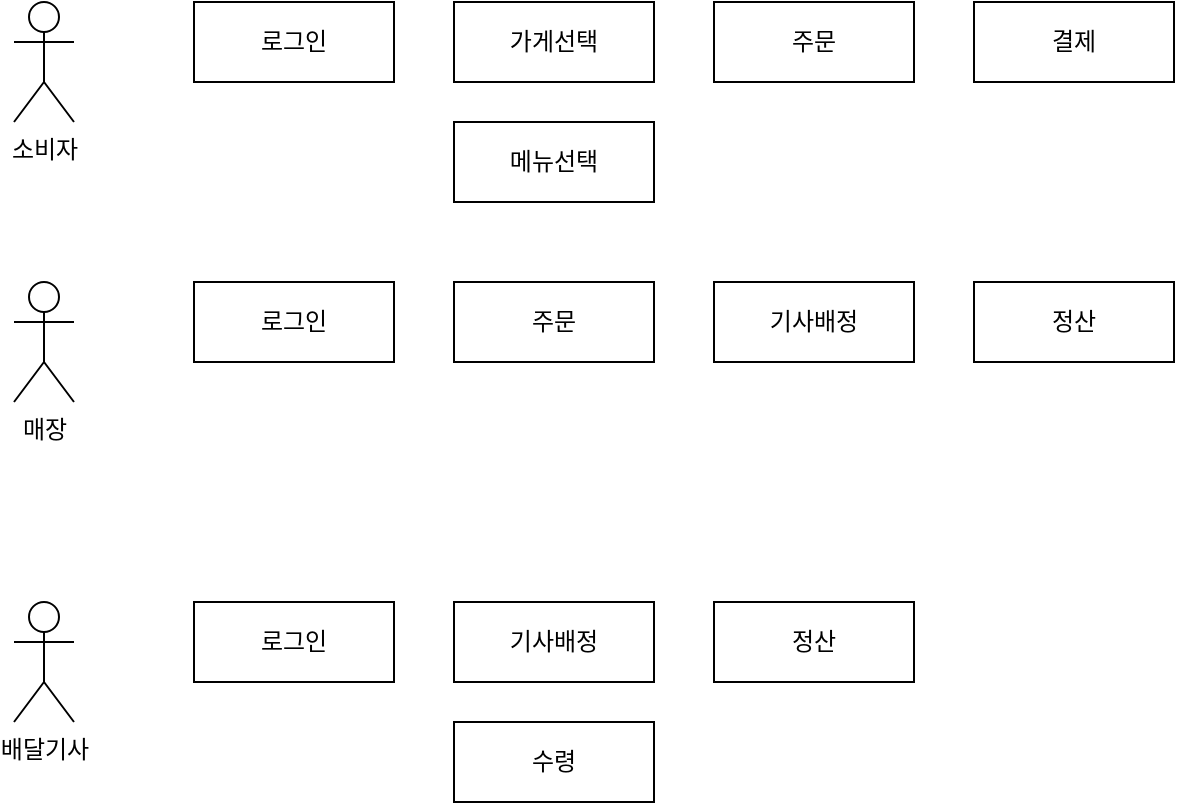<mxfile version="24.4.0" type="github">
  <diagram name="페이지-1" id="WerB6gWVVHjGSycceOM1">
    <mxGraphModel dx="1434" dy="746" grid="1" gridSize="10" guides="1" tooltips="1" connect="1" arrows="1" fold="1" page="1" pageScale="1" pageWidth="827" pageHeight="1169" math="0" shadow="0">
      <root>
        <mxCell id="0" />
        <mxCell id="1" parent="0" />
        <mxCell id="uRJL5asx1UJyAGond7mG-1" value="소비자" style="shape=umlActor;verticalLabelPosition=bottom;verticalAlign=top;html=1;outlineConnect=0;" parent="1" vertex="1">
          <mxGeometry x="30" y="50" width="30" height="60" as="geometry" />
        </mxCell>
        <mxCell id="uRJL5asx1UJyAGond7mG-3" value="매장" style="shape=umlActor;verticalLabelPosition=bottom;verticalAlign=top;html=1;outlineConnect=0;" parent="1" vertex="1">
          <mxGeometry x="30" y="190" width="30" height="60" as="geometry" />
        </mxCell>
        <mxCell id="uRJL5asx1UJyAGond7mG-4" value="배달기사" style="shape=umlActor;verticalLabelPosition=bottom;verticalAlign=top;html=1;outlineConnect=0;" parent="1" vertex="1">
          <mxGeometry x="30" y="350" width="30" height="60" as="geometry" />
        </mxCell>
        <mxCell id="uRJL5asx1UJyAGond7mG-6" value="주문" style="rounded=0;whiteSpace=wrap;html=1;" parent="1" vertex="1">
          <mxGeometry x="380" y="50" width="100" height="40" as="geometry" />
        </mxCell>
        <mxCell id="uRJL5asx1UJyAGond7mG-7" value="가게선택" style="rounded=0;whiteSpace=wrap;html=1;" parent="1" vertex="1">
          <mxGeometry x="250" y="50" width="100" height="40" as="geometry" />
        </mxCell>
        <mxCell id="uRJL5asx1UJyAGond7mG-8" value="메뉴선택" style="rounded=0;whiteSpace=wrap;html=1;" parent="1" vertex="1">
          <mxGeometry x="250" y="110" width="100" height="40" as="geometry" />
        </mxCell>
        <mxCell id="y_pVgZWND68DPjlfD8IM-3" value="결제" style="rounded=0;whiteSpace=wrap;html=1;" vertex="1" parent="1">
          <mxGeometry x="510" y="50" width="100" height="40" as="geometry" />
        </mxCell>
        <mxCell id="y_pVgZWND68DPjlfD8IM-5" value="로그인" style="rounded=0;whiteSpace=wrap;html=1;" vertex="1" parent="1">
          <mxGeometry x="120" y="50" width="100" height="40" as="geometry" />
        </mxCell>
        <mxCell id="y_pVgZWND68DPjlfD8IM-7" value="주문" style="rounded=0;whiteSpace=wrap;html=1;" vertex="1" parent="1">
          <mxGeometry x="250" y="190" width="100" height="40" as="geometry" />
        </mxCell>
        <mxCell id="y_pVgZWND68DPjlfD8IM-10" value="기사배정" style="rounded=0;whiteSpace=wrap;html=1;" vertex="1" parent="1">
          <mxGeometry x="380" y="190" width="100" height="40" as="geometry" />
        </mxCell>
        <mxCell id="y_pVgZWND68DPjlfD8IM-13" value="정산" style="rounded=0;whiteSpace=wrap;html=1;" vertex="1" parent="1">
          <mxGeometry x="510" y="190" width="100" height="40" as="geometry" />
        </mxCell>
        <mxCell id="y_pVgZWND68DPjlfD8IM-14" value="기사배정" style="rounded=0;whiteSpace=wrap;html=1;" vertex="1" parent="1">
          <mxGeometry x="250" y="350" width="100" height="40" as="geometry" />
        </mxCell>
        <mxCell id="y_pVgZWND68DPjlfD8IM-15" value="수령" style="rounded=0;whiteSpace=wrap;html=1;" vertex="1" parent="1">
          <mxGeometry x="250" y="410" width="100" height="40" as="geometry" />
        </mxCell>
        <mxCell id="y_pVgZWND68DPjlfD8IM-16" value="로그인" style="rounded=0;whiteSpace=wrap;html=1;" vertex="1" parent="1">
          <mxGeometry x="120" y="350" width="100" height="40" as="geometry" />
        </mxCell>
        <mxCell id="y_pVgZWND68DPjlfD8IM-17" value="정산" style="rounded=0;whiteSpace=wrap;html=1;" vertex="1" parent="1">
          <mxGeometry x="380" y="350" width="100" height="40" as="geometry" />
        </mxCell>
        <mxCell id="y_pVgZWND68DPjlfD8IM-19" value="로그인" style="rounded=0;whiteSpace=wrap;html=1;" vertex="1" parent="1">
          <mxGeometry x="120" y="190" width="100" height="40" as="geometry" />
        </mxCell>
      </root>
    </mxGraphModel>
  </diagram>
</mxfile>
